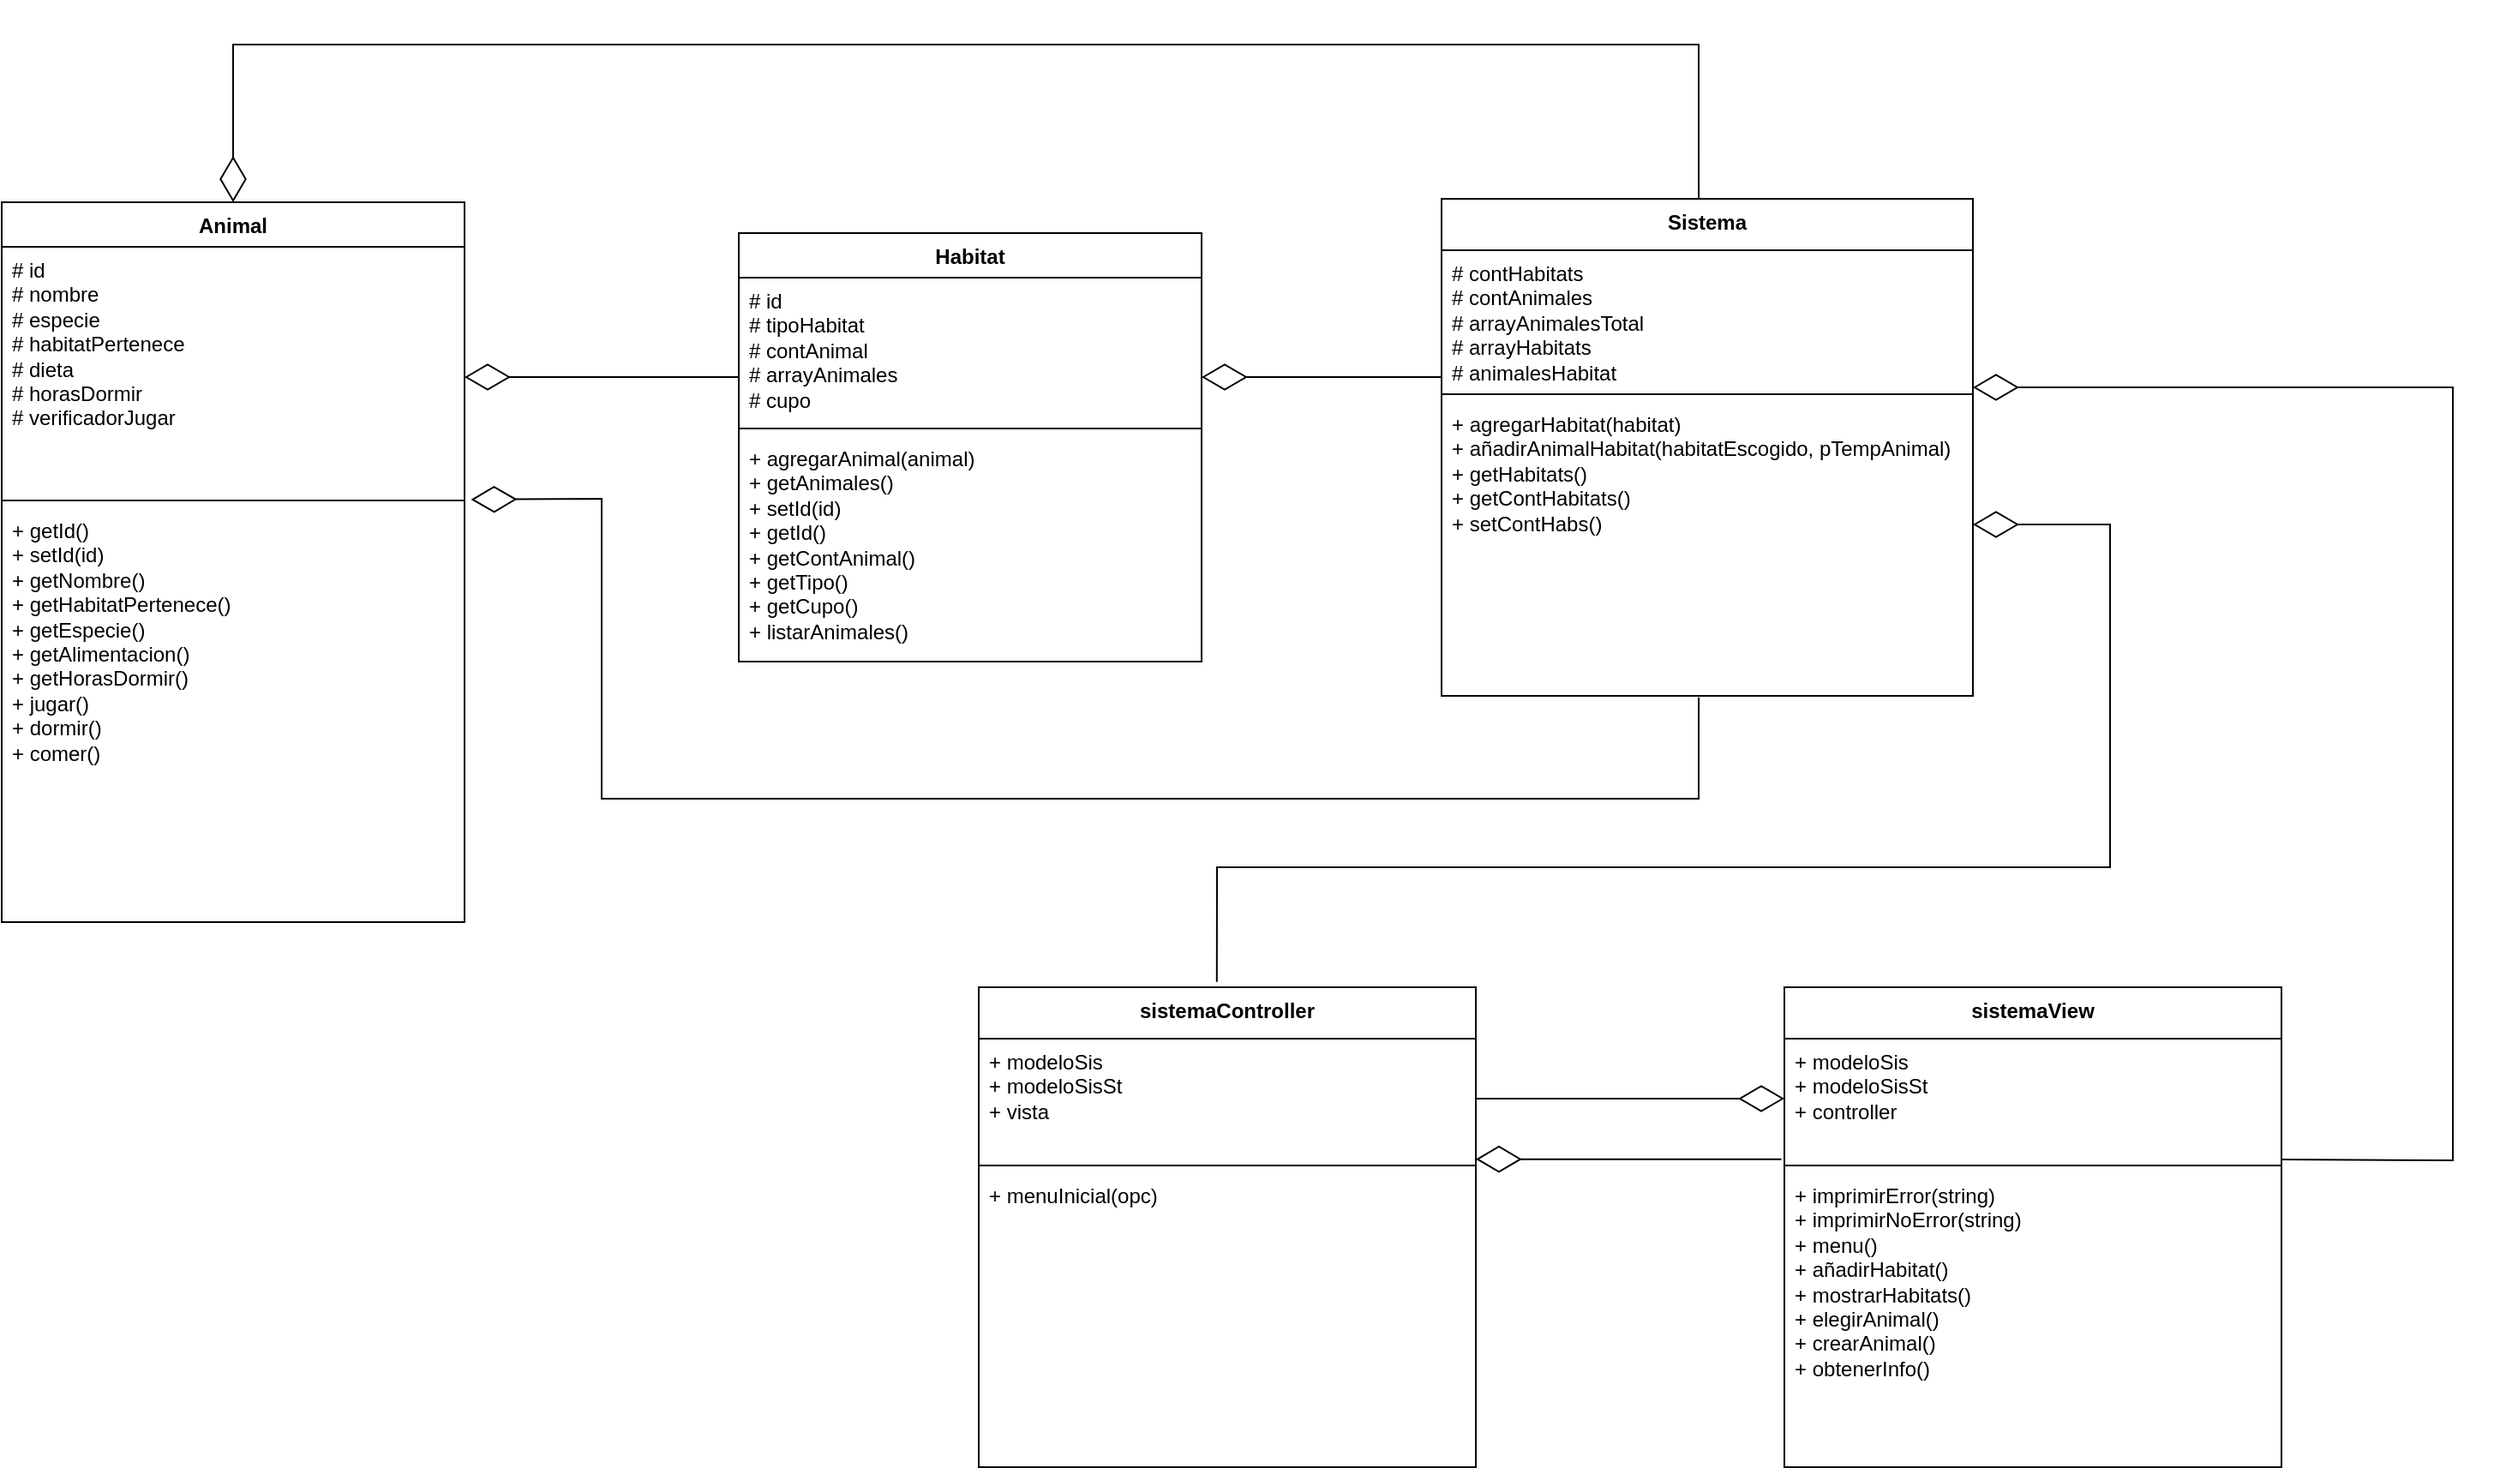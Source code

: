 <mxfile version="21.1.5" type="device">
  <diagram name="Página-1" id="XqtbUJj331e3MDWw30Fi">
    <mxGraphModel dx="875" dy="1051" grid="1" gridSize="10" guides="1" tooltips="1" connect="1" arrows="1" fold="1" page="1" pageScale="1" pageWidth="827" pageHeight="1169" math="0" shadow="0">
      <root>
        <mxCell id="0" />
        <mxCell id="1" parent="0" />
        <mxCell id="3C48xVCyg6ZmQN1iGgvR-2" value="Animal" style="swimlane;fontStyle=1;align=center;verticalAlign=top;childLayout=stackLayout;horizontal=1;startSize=26;horizontalStack=0;resizeParent=1;resizeParentMax=0;resizeLast=0;collapsible=1;marginBottom=0;whiteSpace=wrap;html=1;" parent="1" vertex="1">
          <mxGeometry x="10" y="212" width="270" height="420" as="geometry">
            <mxRectangle y="280" width="100" height="30" as="alternateBounds" />
          </mxGeometry>
        </mxCell>
        <mxCell id="3C48xVCyg6ZmQN1iGgvR-3" value="# id&lt;br&gt;# nombre&lt;br&gt;# especie&lt;br&gt;# habitatPertenece&lt;br&gt;# dieta&lt;br&gt;# horasDormir&lt;br&gt;# verificadorJugar" style="text;strokeColor=none;fillColor=none;align=left;verticalAlign=top;spacingLeft=4;spacingRight=4;overflow=hidden;rotatable=0;points=[[0,0.5],[1,0.5]];portConstraint=eastwest;whiteSpace=wrap;html=1;" parent="3C48xVCyg6ZmQN1iGgvR-2" vertex="1">
          <mxGeometry y="26" width="270" height="144" as="geometry" />
        </mxCell>
        <mxCell id="3C48xVCyg6ZmQN1iGgvR-4" value="" style="line;strokeWidth=1;fillColor=none;align=left;verticalAlign=middle;spacingTop=-1;spacingLeft=3;spacingRight=3;rotatable=0;labelPosition=right;points=[];portConstraint=eastwest;strokeColor=inherit;" parent="3C48xVCyg6ZmQN1iGgvR-2" vertex="1">
          <mxGeometry y="170" width="270" height="8" as="geometry" />
        </mxCell>
        <mxCell id="3C48xVCyg6ZmQN1iGgvR-5" value="+ getId()&lt;br&gt;+ setId(id)&lt;br&gt;+ getNombre()&lt;br&gt;+ getHabitatPertenece()&lt;br&gt;+ getEspecie()&lt;br&gt;+ getAlimentacion()&lt;br&gt;+ getHorasDormir()&lt;br&gt;+ jugar()&lt;br&gt;+ dormir()&lt;br&gt;+ comer()" style="text;strokeColor=none;fillColor=none;align=left;verticalAlign=top;spacingLeft=4;spacingRight=4;overflow=hidden;rotatable=0;points=[[0,0.5],[1,0.5]];portConstraint=eastwest;whiteSpace=wrap;html=1;" parent="3C48xVCyg6ZmQN1iGgvR-2" vertex="1">
          <mxGeometry y="178" width="270" height="242" as="geometry" />
        </mxCell>
        <mxCell id="3C48xVCyg6ZmQN1iGgvR-6" value="Sistema" style="swimlane;fontStyle=1;align=center;verticalAlign=top;childLayout=stackLayout;horizontal=1;startSize=30;horizontalStack=0;resizeParent=1;resizeParentMax=0;resizeLast=0;collapsible=1;marginBottom=0;whiteSpace=wrap;html=1;" parent="1" vertex="1">
          <mxGeometry x="850" y="210" width="310" height="290" as="geometry" />
        </mxCell>
        <mxCell id="3C48xVCyg6ZmQN1iGgvR-7" value="# contHabitats&lt;br&gt;# contAnimales&lt;br&gt;# arrayAnimalesTotal&lt;br&gt;# arrayHabitats&lt;br&gt;# animalesHabitat&lt;br&gt;" style="text;strokeColor=none;fillColor=none;align=left;verticalAlign=top;spacingLeft=4;spacingRight=4;overflow=hidden;rotatable=0;points=[[0,0.5],[1,0.5]];portConstraint=eastwest;whiteSpace=wrap;html=1;" parent="3C48xVCyg6ZmQN1iGgvR-6" vertex="1">
          <mxGeometry y="30" width="310" height="80" as="geometry" />
        </mxCell>
        <mxCell id="3C48xVCyg6ZmQN1iGgvR-8" value="" style="line;strokeWidth=1;fillColor=none;align=left;verticalAlign=middle;spacingTop=-1;spacingLeft=3;spacingRight=3;rotatable=0;labelPosition=right;points=[];portConstraint=eastwest;strokeColor=inherit;" parent="3C48xVCyg6ZmQN1iGgvR-6" vertex="1">
          <mxGeometry y="110" width="310" height="8" as="geometry" />
        </mxCell>
        <mxCell id="3C48xVCyg6ZmQN1iGgvR-9" value="+ agregarHabitat(habitat)&lt;br&gt;+ añadirAnimalHabitat(habitatEscogido, pTempAnimal)&lt;br&gt;+ getHabitats()&lt;br&gt;+ getContHabitats()&lt;br&gt;+ setContHabs()" style="text;strokeColor=none;fillColor=none;align=left;verticalAlign=top;spacingLeft=4;spacingRight=4;overflow=hidden;rotatable=0;points=[[0,0.5],[1,0.5]];portConstraint=eastwest;whiteSpace=wrap;html=1;" parent="3C48xVCyg6ZmQN1iGgvR-6" vertex="1">
          <mxGeometry y="118" width="310" height="172" as="geometry" />
        </mxCell>
        <mxCell id="3C48xVCyg6ZmQN1iGgvR-12" value="Habitat" style="swimlane;fontStyle=1;align=center;verticalAlign=top;childLayout=stackLayout;horizontal=1;startSize=26;horizontalStack=0;resizeParent=1;resizeParentMax=0;resizeLast=0;collapsible=1;marginBottom=0;whiteSpace=wrap;html=1;" parent="1" vertex="1">
          <mxGeometry x="440" y="230" width="270" height="250" as="geometry" />
        </mxCell>
        <mxCell id="3C48xVCyg6ZmQN1iGgvR-13" value="# id&amp;nbsp;&lt;br&gt;# tipoHabitat&lt;br&gt;# contAnimal&lt;br&gt;# arrayAnimales&lt;br&gt;# cupo" style="text;strokeColor=none;fillColor=none;align=left;verticalAlign=top;spacingLeft=4;spacingRight=4;overflow=hidden;rotatable=0;points=[[0,0.5],[1,0.5]];portConstraint=eastwest;whiteSpace=wrap;html=1;" parent="3C48xVCyg6ZmQN1iGgvR-12" vertex="1">
          <mxGeometry y="26" width="270" height="84" as="geometry" />
        </mxCell>
        <mxCell id="3C48xVCyg6ZmQN1iGgvR-14" value="" style="line;strokeWidth=1;fillColor=none;align=left;verticalAlign=middle;spacingTop=-1;spacingLeft=3;spacingRight=3;rotatable=0;labelPosition=right;points=[];portConstraint=eastwest;strokeColor=inherit;" parent="3C48xVCyg6ZmQN1iGgvR-12" vertex="1">
          <mxGeometry y="110" width="270" height="8" as="geometry" />
        </mxCell>
        <mxCell id="3C48xVCyg6ZmQN1iGgvR-15" value="+ agregarAnimal(animal)&lt;br&gt;+ getAnimales()&lt;br&gt;+ setId(id)&lt;br&gt;+ getId()&lt;br&gt;+ getContAnimal()&lt;br&gt;+ getTipo()&lt;br&gt;+ getCupo()&lt;br&gt;+ listarAnimales()" style="text;strokeColor=none;fillColor=none;align=left;verticalAlign=top;spacingLeft=4;spacingRight=4;overflow=hidden;rotatable=0;points=[[0,0.5],[1,0.5]];portConstraint=eastwest;whiteSpace=wrap;html=1;" parent="3C48xVCyg6ZmQN1iGgvR-12" vertex="1">
          <mxGeometry y="118" width="270" height="132" as="geometry" />
        </mxCell>
        <mxCell id="3C48xVCyg6ZmQN1iGgvR-19" value="" style="endArrow=diamondThin;endFill=0;endSize=24;html=1;rounded=0;" parent="1" edge="1">
          <mxGeometry width="160" relative="1" as="geometry">
            <mxPoint x="440" y="314" as="sourcePoint" />
            <mxPoint x="280" y="314" as="targetPoint" />
          </mxGeometry>
        </mxCell>
        <mxCell id="3C48xVCyg6ZmQN1iGgvR-20" value="" style="endArrow=diamondThin;endFill=0;endSize=24;html=1;rounded=0;exitX=0;exitY=0.925;exitDx=0;exitDy=0;exitPerimeter=0;" parent="1" source="3C48xVCyg6ZmQN1iGgvR-7" edge="1">
          <mxGeometry width="160" relative="1" as="geometry">
            <mxPoint x="850" y="320" as="sourcePoint" />
            <mxPoint x="710" y="314" as="targetPoint" />
          </mxGeometry>
        </mxCell>
        <mxCell id="3C48xVCyg6ZmQN1iGgvR-21" value="" style="endArrow=diamondThin;endFill=0;endSize=24;html=1;rounded=0;entryX=0.5;entryY=0;entryDx=0;entryDy=0;exitX=0.484;exitY=0;exitDx=0;exitDy=0;exitPerimeter=0;" parent="1" source="3C48xVCyg6ZmQN1iGgvR-6" target="3C48xVCyg6ZmQN1iGgvR-2" edge="1">
          <mxGeometry width="160" relative="1" as="geometry">
            <mxPoint x="1000" y="200" as="sourcePoint" />
            <mxPoint x="410" y="140" as="targetPoint" />
            <Array as="points">
              <mxPoint x="1000" y="120" />
              <mxPoint x="145" y="120" />
            </Array>
          </mxGeometry>
        </mxCell>
        <mxCell id="Lbmp43f6gQ4Pv7sz4qLN-1" value="sistemaController" style="swimlane;fontStyle=1;align=center;verticalAlign=top;childLayout=stackLayout;horizontal=1;startSize=30;horizontalStack=0;resizeParent=1;resizeParentMax=0;resizeLast=0;collapsible=1;marginBottom=0;whiteSpace=wrap;html=1;" vertex="1" parent="1">
          <mxGeometry x="580" y="670" width="290" height="280" as="geometry" />
        </mxCell>
        <mxCell id="Lbmp43f6gQ4Pv7sz4qLN-2" value="+ modeloSis&lt;br&gt;+ modeloSisSt&lt;br&gt;+ vista" style="text;strokeColor=none;fillColor=none;align=left;verticalAlign=top;spacingLeft=4;spacingRight=4;overflow=hidden;rotatable=0;points=[[0,0.5],[1,0.5]];portConstraint=eastwest;whiteSpace=wrap;html=1;" vertex="1" parent="Lbmp43f6gQ4Pv7sz4qLN-1">
          <mxGeometry y="30" width="290" height="70" as="geometry" />
        </mxCell>
        <mxCell id="Lbmp43f6gQ4Pv7sz4qLN-3" value="" style="line;strokeWidth=1;fillColor=none;align=left;verticalAlign=middle;spacingTop=-1;spacingLeft=3;spacingRight=3;rotatable=0;labelPosition=right;points=[];portConstraint=eastwest;strokeColor=inherit;" vertex="1" parent="Lbmp43f6gQ4Pv7sz4qLN-1">
          <mxGeometry y="100" width="290" height="8" as="geometry" />
        </mxCell>
        <mxCell id="Lbmp43f6gQ4Pv7sz4qLN-4" value="+ menuInicial(opc)" style="text;strokeColor=none;fillColor=none;align=left;verticalAlign=top;spacingLeft=4;spacingRight=4;overflow=hidden;rotatable=0;points=[[0,0.5],[1,0.5]];portConstraint=eastwest;whiteSpace=wrap;html=1;" vertex="1" parent="Lbmp43f6gQ4Pv7sz4qLN-1">
          <mxGeometry y="108" width="290" height="172" as="geometry" />
        </mxCell>
        <mxCell id="Lbmp43f6gQ4Pv7sz4qLN-5" value="sistemaView" style="swimlane;fontStyle=1;align=center;verticalAlign=top;childLayout=stackLayout;horizontal=1;startSize=30;horizontalStack=0;resizeParent=1;resizeParentMax=0;resizeLast=0;collapsible=1;marginBottom=0;whiteSpace=wrap;html=1;" vertex="1" parent="1">
          <mxGeometry x="1050" y="670" width="290" height="280" as="geometry" />
        </mxCell>
        <mxCell id="Lbmp43f6gQ4Pv7sz4qLN-6" value="+ modeloSis&lt;br&gt;+ modeloSisSt&lt;br&gt;+ controller" style="text;strokeColor=none;fillColor=none;align=left;verticalAlign=top;spacingLeft=4;spacingRight=4;overflow=hidden;rotatable=0;points=[[0,0.5],[1,0.5]];portConstraint=eastwest;whiteSpace=wrap;html=1;" vertex="1" parent="Lbmp43f6gQ4Pv7sz4qLN-5">
          <mxGeometry y="30" width="290" height="70" as="geometry" />
        </mxCell>
        <mxCell id="Lbmp43f6gQ4Pv7sz4qLN-7" value="" style="line;strokeWidth=1;fillColor=none;align=left;verticalAlign=middle;spacingTop=-1;spacingLeft=3;spacingRight=3;rotatable=0;labelPosition=right;points=[];portConstraint=eastwest;strokeColor=inherit;" vertex="1" parent="Lbmp43f6gQ4Pv7sz4qLN-5">
          <mxGeometry y="100" width="290" height="8" as="geometry" />
        </mxCell>
        <mxCell id="Lbmp43f6gQ4Pv7sz4qLN-8" value="+ imprimirError(string)&lt;br&gt;+ imprimirNoError(string)&lt;br&gt;+ menu()&lt;br&gt;+ añadirHabitat()&lt;br&gt;+ mostrarHabitats()&lt;br&gt;+ elegirAnimal()&lt;br&gt;+ crearAnimal()&lt;br&gt;+ obtenerInfo()" style="text;strokeColor=none;fillColor=none;align=left;verticalAlign=top;spacingLeft=4;spacingRight=4;overflow=hidden;rotatable=0;points=[[0,0.5],[1,0.5]];portConstraint=eastwest;whiteSpace=wrap;html=1;" vertex="1" parent="Lbmp43f6gQ4Pv7sz4qLN-5">
          <mxGeometry y="108" width="290" height="172" as="geometry" />
        </mxCell>
        <mxCell id="Lbmp43f6gQ4Pv7sz4qLN-14" value="" style="endArrow=diamondThin;endFill=0;endSize=24;html=1;rounded=0;exitX=0.484;exitY=1.005;exitDx=0;exitDy=0;exitPerimeter=0;entryX=1.014;entryY=1.024;entryDx=0;entryDy=0;entryPerimeter=0;" edge="1" parent="1" source="3C48xVCyg6ZmQN1iGgvR-9" target="3C48xVCyg6ZmQN1iGgvR-3">
          <mxGeometry width="160" relative="1" as="geometry">
            <mxPoint x="800" y="530" as="sourcePoint" />
            <mxPoint x="265.529" y="330" as="targetPoint" />
            <Array as="points">
              <mxPoint x="1000" y="560" />
              <mxPoint x="360" y="560" />
              <mxPoint x="360" y="385" />
            </Array>
          </mxGeometry>
        </mxCell>
        <mxCell id="Lbmp43f6gQ4Pv7sz4qLN-15" value="" style="endArrow=diamondThin;endFill=0;endSize=24;html=1;rounded=0;exitX=1;exitY=1.008;exitDx=0;exitDy=0;exitPerimeter=0;" edge="1" parent="1" source="Lbmp43f6gQ4Pv7sz4qLN-6">
          <mxGeometry width="160" relative="1" as="geometry">
            <mxPoint x="1430" y="780" as="sourcePoint" />
            <mxPoint x="1160" y="320" as="targetPoint" />
            <Array as="points">
              <mxPoint x="1440" y="771" />
              <mxPoint x="1440" y="570" />
              <mxPoint x="1440" y="320" />
            </Array>
          </mxGeometry>
        </mxCell>
        <mxCell id="Lbmp43f6gQ4Pv7sz4qLN-16" value="" style="endArrow=diamondThin;endFill=0;endSize=24;html=1;rounded=0;exitX=0.479;exitY=-0.011;exitDx=0;exitDy=0;exitPerimeter=0;" edge="1" parent="1" source="Lbmp43f6gQ4Pv7sz4qLN-1">
          <mxGeometry width="160" relative="1" as="geometry">
            <mxPoint x="490" y="700" as="sourcePoint" />
            <mxPoint x="1160" y="400" as="targetPoint" />
            <Array as="points">
              <mxPoint x="719" y="600" />
              <mxPoint x="1000" y="600" />
              <mxPoint x="1240" y="600" />
              <mxPoint x="1240" y="400" />
            </Array>
          </mxGeometry>
        </mxCell>
        <mxCell id="Lbmp43f6gQ4Pv7sz4qLN-17" value="" style="endArrow=diamondThin;endFill=0;endSize=24;html=1;rounded=0;exitX=1;exitY=0.5;exitDx=0;exitDy=0;entryX=0;entryY=0.5;entryDx=0;entryDy=0;" edge="1" parent="1" source="Lbmp43f6gQ4Pv7sz4qLN-2" target="Lbmp43f6gQ4Pv7sz4qLN-6">
          <mxGeometry width="160" relative="1" as="geometry">
            <mxPoint x="930" y="670" as="sourcePoint" />
            <mxPoint x="1090" y="670" as="targetPoint" />
          </mxGeometry>
        </mxCell>
        <mxCell id="Lbmp43f6gQ4Pv7sz4qLN-18" value="" style="endArrow=diamondThin;endFill=0;endSize=24;html=1;rounded=0;exitX=-0.006;exitY=0.042;exitDx=0;exitDy=0;exitPerimeter=0;entryX=1;entryY=0.042;entryDx=0;entryDy=0;entryPerimeter=0;" edge="1" parent="1" source="Lbmp43f6gQ4Pv7sz4qLN-7" target="Lbmp43f6gQ4Pv7sz4qLN-3">
          <mxGeometry width="160" relative="1" as="geometry">
            <mxPoint x="930" y="670" as="sourcePoint" />
            <mxPoint x="1090" y="670" as="targetPoint" />
          </mxGeometry>
        </mxCell>
      </root>
    </mxGraphModel>
  </diagram>
</mxfile>
